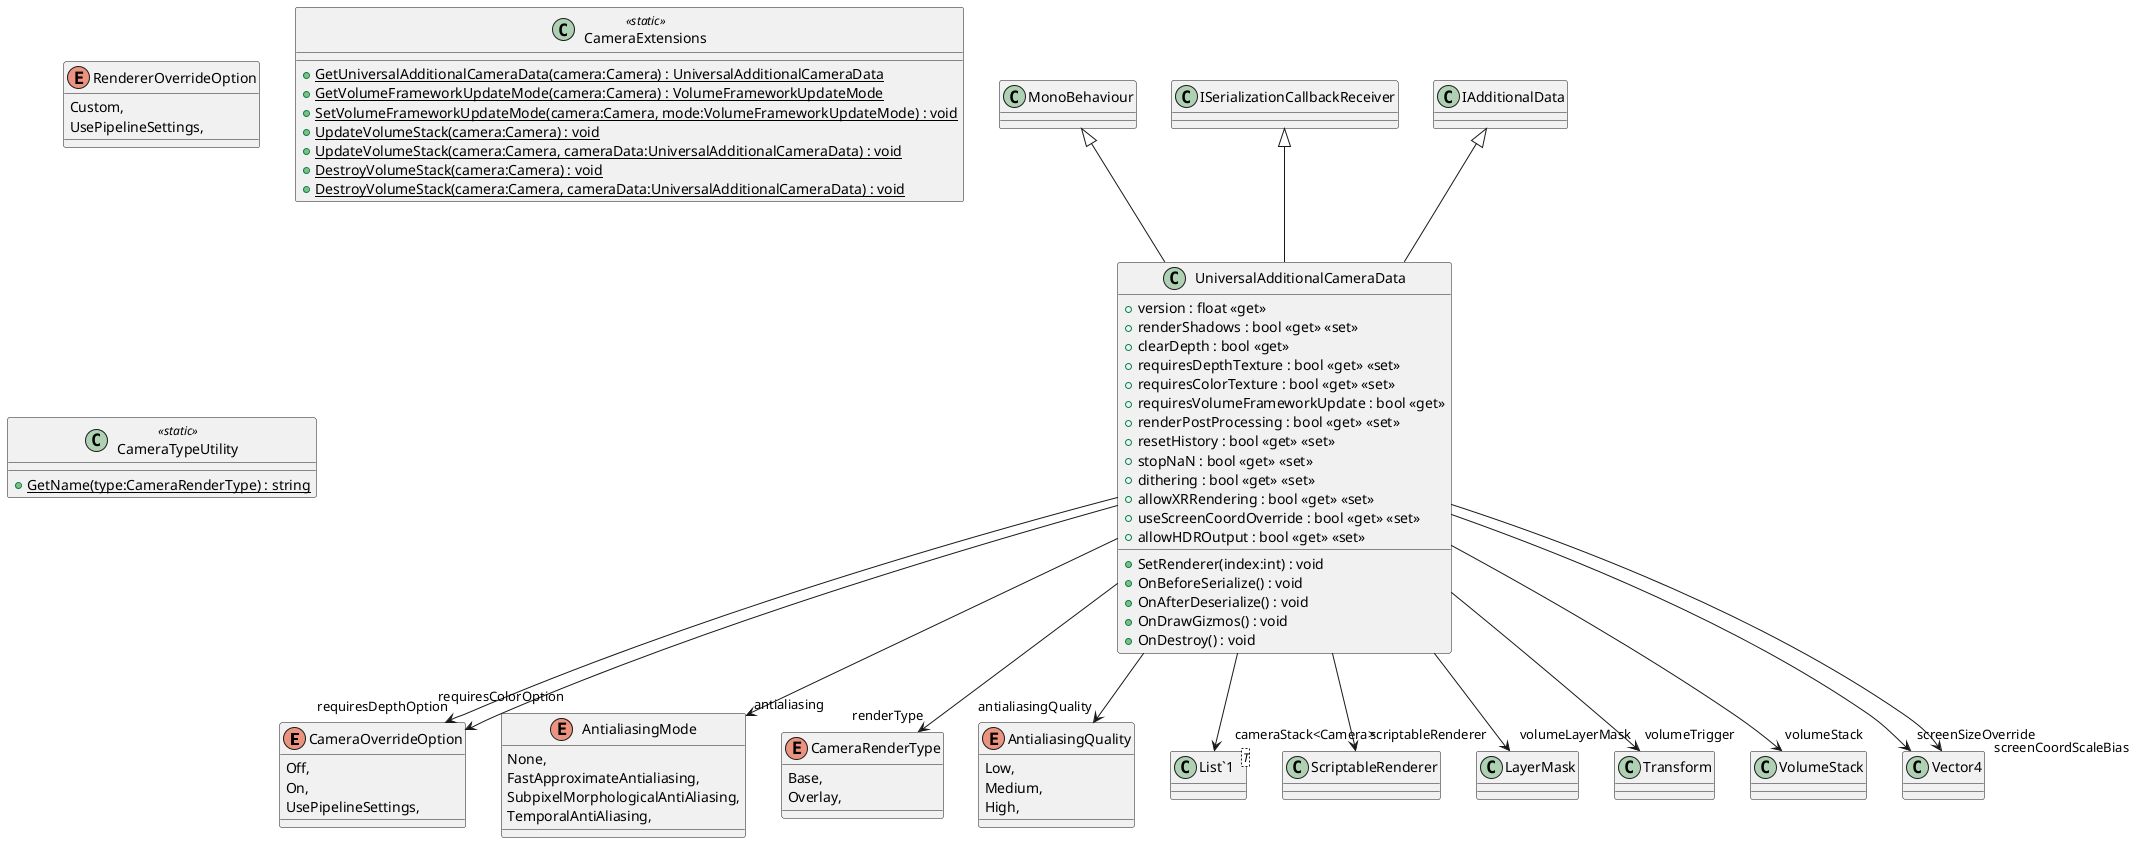 @startuml
enum CameraOverrideOption {
    Off,
    On,
    UsePipelineSettings,
}
enum RendererOverrideOption {
    Custom,
    UsePipelineSettings,
}
enum AntialiasingMode {
    None,
    FastApproximateAntialiasing,
    SubpixelMorphologicalAntiAliasing,
    TemporalAntiAliasing,
}
enum CameraRenderType {
    Base,
    Overlay,
}
enum AntialiasingQuality {
    Low,
    Medium,
    High,
}
class CameraExtensions <<static>> {
    + {static} GetUniversalAdditionalCameraData(camera:Camera) : UniversalAdditionalCameraData
    + {static} GetVolumeFrameworkUpdateMode(camera:Camera) : VolumeFrameworkUpdateMode
    + {static} SetVolumeFrameworkUpdateMode(camera:Camera, mode:VolumeFrameworkUpdateMode) : void
    + {static} UpdateVolumeStack(camera:Camera) : void
    + {static} UpdateVolumeStack(camera:Camera, cameraData:UniversalAdditionalCameraData) : void
    + {static} DestroyVolumeStack(camera:Camera) : void
    + {static} DestroyVolumeStack(camera:Camera, cameraData:UniversalAdditionalCameraData) : void
}
class CameraTypeUtility <<static>> {
    + {static} GetName(type:CameraRenderType) : string
}
class UniversalAdditionalCameraData {
    + version : float <<get>>
    + renderShadows : bool <<get>> <<set>>
    + clearDepth : bool <<get>>
    + requiresDepthTexture : bool <<get>> <<set>>
    + requiresColorTexture : bool <<get>> <<set>>
    + SetRenderer(index:int) : void
    + requiresVolumeFrameworkUpdate : bool <<get>>
    + renderPostProcessing : bool <<get>> <<set>>
    + resetHistory : bool <<get>> <<set>>
    + stopNaN : bool <<get>> <<set>>
    + dithering : bool <<get>> <<set>>
    + allowXRRendering : bool <<get>> <<set>>
    + useScreenCoordOverride : bool <<get>> <<set>>
    + allowHDROutput : bool <<get>> <<set>>
    + OnBeforeSerialize() : void
    + OnAfterDeserialize() : void
    + OnDrawGizmos() : void
    + OnDestroy() : void
}
class "List`1"<T> {
}
MonoBehaviour <|-- UniversalAdditionalCameraData
ISerializationCallbackReceiver <|-- UniversalAdditionalCameraData
IAdditionalData <|-- UniversalAdditionalCameraData
UniversalAdditionalCameraData --> "requiresDepthOption" CameraOverrideOption
UniversalAdditionalCameraData --> "requiresColorOption" CameraOverrideOption
UniversalAdditionalCameraData --> "renderType" CameraRenderType
UniversalAdditionalCameraData --> "cameraStack<Camera>" "List`1"
UniversalAdditionalCameraData --> "scriptableRenderer" ScriptableRenderer
UniversalAdditionalCameraData --> "volumeLayerMask" LayerMask
UniversalAdditionalCameraData --> "volumeTrigger" Transform
UniversalAdditionalCameraData --> "volumeStack" VolumeStack
UniversalAdditionalCameraData --> "antialiasing" AntialiasingMode
UniversalAdditionalCameraData --> "antialiasingQuality" AntialiasingQuality
UniversalAdditionalCameraData --> "screenSizeOverride" Vector4
UniversalAdditionalCameraData --> "screenCoordScaleBias" Vector4
@enduml
